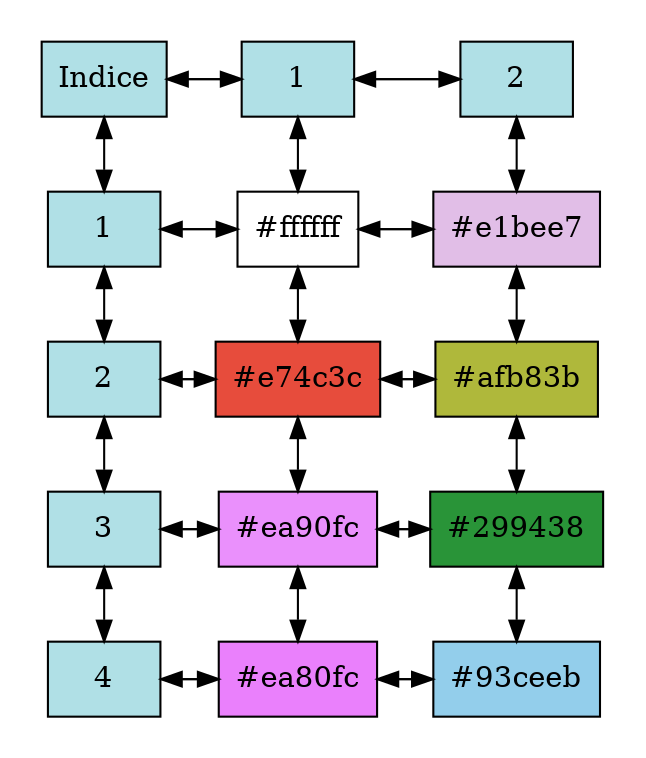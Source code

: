 digraph grafica{
	rankdir=TB;
	node [shape = box, style=filled, fillcolor = powderblue];
	concentrate=true
subgraph cluster_0 {
		nodo0y0 [  label = "Indice"];
		nodo0y1 [  label = "1"];
		nodo0y2 [  label = "2"];
		nodo0y3 [  label = "3"];
		nodo0y4 [  label = "4"];

		color=white;
}
subgraph cluster_1 {
		nodo1y0 [  label = "1"];
		nodo1y1 [ label = "#ffffff" fillcolor="#ffffff"];
		nodo1y2 [ label = "#e74c3c" fillcolor="#e74c3c"];
		nodo1y3 [ label = "#ea90fc" fillcolor="#ea90fc"];
		nodo1y4 [ label = "#ea80fc" fillcolor="#ea80fc"];

		color=white;
}
subgraph cluster_2 {
		nodo2y0 [  label = "2"];
		nodo2y1 [ label = "#e1bee7" fillcolor="#e1bee7"];
		nodo2y2 [ label = "#afb83b" fillcolor="#afb83b"];
		nodo2y3 [ label = "#299438" fillcolor="#299438"];
		nodo2y4 [ label = "#93ceeb" fillcolor="#93ceeb"];

		color=white;
}
		nodo0y0->nodo1y0 [constraint = false]
		nodo0y0->nodo0y1
		nodo0y1->nodo0y0
		nodo0y1->nodo1y1 [constraint = false]
		nodo0y1->nodo0y2
		nodo0y2->nodo0y1
		nodo0y2->nodo1y2 [constraint = false]
		nodo0y2->nodo0y3
		nodo0y3->nodo0y2
		nodo0y3->nodo1y3 [constraint = false]
		nodo0y3->nodo0y4
		nodo0y4->nodo0y3
		nodo0y4->nodo1y4 [constraint = false]
		nodo1y0->nodo0y0 [constraint = false]
		nodo1y0->nodo2y0 [constraint = false]
		nodo1y0->nodo1y1
		nodo1y1->nodo1y0
		nodo1y1->nodo0y1 [constraint = false]
		nodo1y1->nodo2y1 [constraint = false]
		nodo1y1->nodo1y2
		nodo1y2->nodo1y1
		nodo1y2->nodo0y2 [constraint = false]
		nodo1y2->nodo2y2 [constraint = false]
		nodo1y2->nodo1y3
		nodo1y3->nodo1y2
		nodo1y3->nodo0y3 [constraint = false]
		nodo1y3->nodo2y3 [constraint = false]
		nodo1y3->nodo1y4
		nodo1y4->nodo1y3
		nodo1y4->nodo0y4 [constraint = false]
		nodo1y4->nodo2y4 [constraint = false]
		nodo2y0->nodo1y0 [constraint = false]
		nodo2y0->nodo2y1
		nodo2y1->nodo2y0
		nodo2y1->nodo1y1 [constraint = false]
		nodo2y1->nodo2y2
		nodo2y2->nodo2y1
		nodo2y2->nodo1y2 [constraint = false]
		nodo2y2->nodo2y3
		nodo2y3->nodo2y2
		nodo2y3->nodo1y3 [constraint = false]
		nodo2y3->nodo2y4
		nodo2y4->nodo2y3
		nodo2y4->nodo1y4 [constraint = false]
	}

